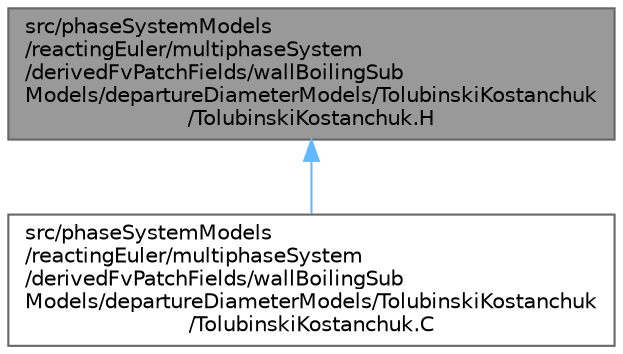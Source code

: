 digraph "src/phaseSystemModels/reactingEuler/multiphaseSystem/derivedFvPatchFields/wallBoilingSubModels/departureDiameterModels/TolubinskiKostanchuk/TolubinskiKostanchuk.H"
{
 // LATEX_PDF_SIZE
  bgcolor="transparent";
  edge [fontname=Helvetica,fontsize=10,labelfontname=Helvetica,labelfontsize=10];
  node [fontname=Helvetica,fontsize=10,shape=box,height=0.2,width=0.4];
  Node1 [id="Node000001",label="src/phaseSystemModels\l/reactingEuler/multiphaseSystem\l/derivedFvPatchFields/wallBoilingSub\lModels/departureDiameterModels/TolubinskiKostanchuk\l/TolubinskiKostanchuk.H",height=0.2,width=0.4,color="gray40", fillcolor="grey60", style="filled", fontcolor="black",tooltip=" "];
  Node1 -> Node2 [id="edge1_Node000001_Node000002",dir="back",color="steelblue1",style="solid",tooltip=" "];
  Node2 [id="Node000002",label="src/phaseSystemModels\l/reactingEuler/multiphaseSystem\l/derivedFvPatchFields/wallBoilingSub\lModels/departureDiameterModels/TolubinskiKostanchuk\l/TolubinskiKostanchuk.C",height=0.2,width=0.4,color="grey40", fillcolor="white", style="filled",URL="$TolubinskiKostanchuk_8C.html",tooltip=" "];
}
